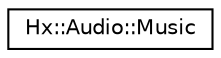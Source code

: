 digraph "Graphical Class Hierarchy"
{
  edge [fontname="Helvetica",fontsize="10",labelfontname="Helvetica",labelfontsize="10"];
  node [fontname="Helvetica",fontsize="10",shape=record];
  rankdir="LR";
  Node0 [label="Hx::Audio::Music",height=0.2,width=0.4,color="black", fillcolor="white", style="filled",URL="$classHx_1_1Audio_1_1Music.html"];
}
